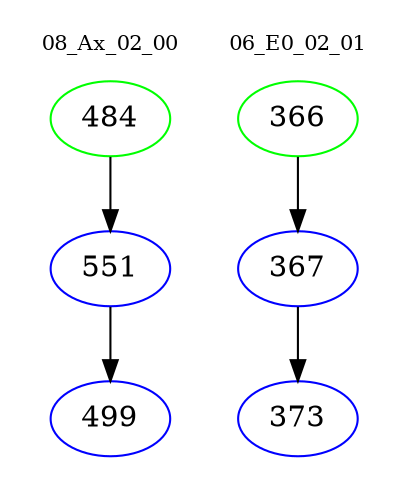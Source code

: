 digraph{
subgraph cluster_0 {
color = white
label = "08_Ax_02_00";
fontsize=10;
T0_484 [label="484", color="green"]
T0_484 -> T0_551 [color="black"]
T0_551 [label="551", color="blue"]
T0_551 -> T0_499 [color="black"]
T0_499 [label="499", color="blue"]
}
subgraph cluster_1 {
color = white
label = "06_E0_02_01";
fontsize=10;
T1_366 [label="366", color="green"]
T1_366 -> T1_367 [color="black"]
T1_367 [label="367", color="blue"]
T1_367 -> T1_373 [color="black"]
T1_373 [label="373", color="blue"]
}
}
